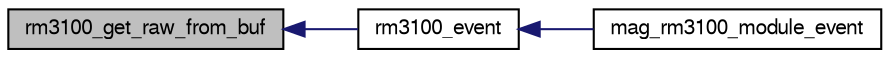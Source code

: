 digraph "rm3100_get_raw_from_buf"
{
  edge [fontname="FreeSans",fontsize="10",labelfontname="FreeSans",labelfontsize="10"];
  node [fontname="FreeSans",fontsize="10",shape=record];
  rankdir="LR";
  Node1 [label="rm3100_get_raw_from_buf",height=0.2,width=0.4,color="black", fillcolor="grey75", style="filled", fontcolor="black"];
  Node1 -> Node2 [dir="back",color="midnightblue",fontsize="10",style="solid",fontname="FreeSans"];
  Node2 [label="rm3100_event",height=0.2,width=0.4,color="black", fillcolor="white", style="filled",URL="$rm3100_8h.html#af86b127e62b219ead6946fc32b80a5c1"];
  Node2 -> Node3 [dir="back",color="midnightblue",fontsize="10",style="solid",fontname="FreeSans"];
  Node3 [label="mag_rm3100_module_event",height=0.2,width=0.4,color="black", fillcolor="white", style="filled",URL="$mag__rm3100_8h.html#ae7e2acfe7a6a6c13d9ba58bce4dfb57d"];
}
